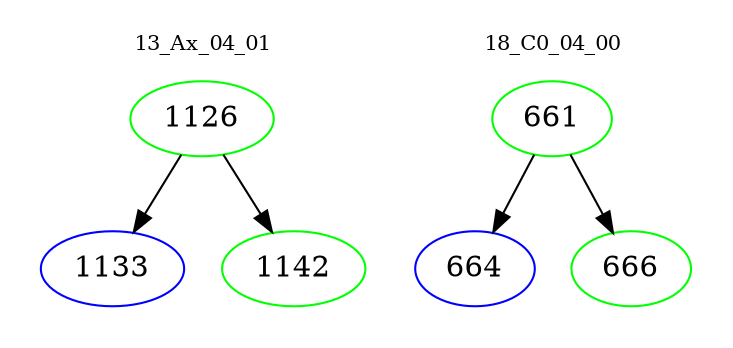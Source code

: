 digraph{
subgraph cluster_0 {
color = white
label = "13_Ax_04_01";
fontsize=10;
T0_1126 [label="1126", color="green"]
T0_1126 -> T0_1133 [color="black"]
T0_1133 [label="1133", color="blue"]
T0_1126 -> T0_1142 [color="black"]
T0_1142 [label="1142", color="green"]
}
subgraph cluster_1 {
color = white
label = "18_C0_04_00";
fontsize=10;
T1_661 [label="661", color="green"]
T1_661 -> T1_664 [color="black"]
T1_664 [label="664", color="blue"]
T1_661 -> T1_666 [color="black"]
T1_666 [label="666", color="green"]
}
}
